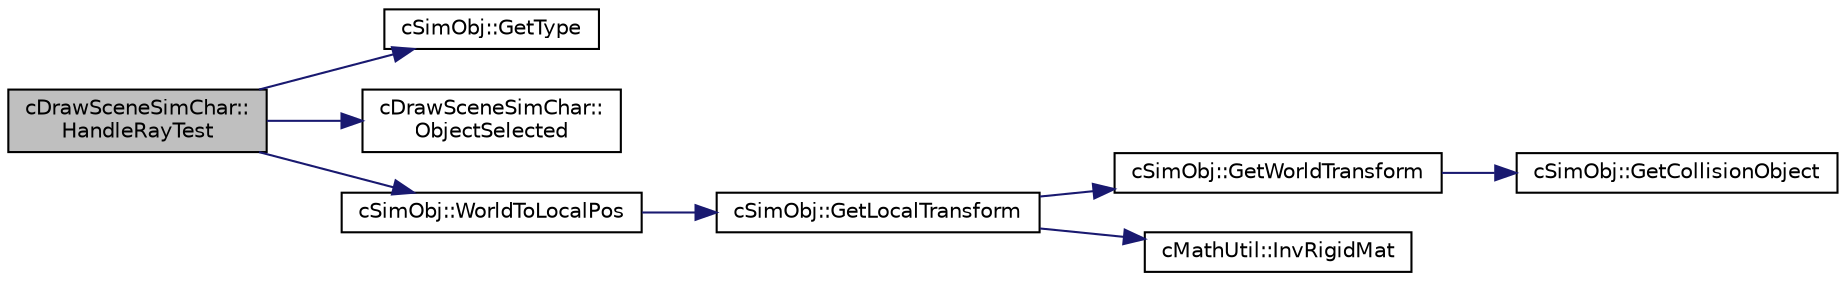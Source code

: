 digraph "cDrawSceneSimChar::HandleRayTest"
{
 // LATEX_PDF_SIZE
  edge [fontname="Helvetica",fontsize="10",labelfontname="Helvetica",labelfontsize="10"];
  node [fontname="Helvetica",fontsize="10",shape=record];
  rankdir="LR";
  Node1 [label="cDrawSceneSimChar::\lHandleRayTest",height=0.2,width=0.4,color="black", fillcolor="grey75", style="filled", fontcolor="black",tooltip=" "];
  Node1 -> Node2 [color="midnightblue",fontsize="10",style="solid",fontname="Helvetica"];
  Node2 [label="cSimObj::GetType",height=0.2,width=0.4,color="black", fillcolor="white", style="filled",URL="$classc_sim_obj.html#ad3f22900787d48103c233761e04d6204",tooltip=" "];
  Node1 -> Node3 [color="midnightblue",fontsize="10",style="solid",fontname="Helvetica"];
  Node3 [label="cDrawSceneSimChar::\lObjectSelected",height=0.2,width=0.4,color="black", fillcolor="white", style="filled",URL="$classc_draw_scene_sim_char.html#a4662a000dfafbc5f3a0b23e5f23e62a4",tooltip=" "];
  Node1 -> Node4 [color="midnightblue",fontsize="10",style="solid",fontname="Helvetica"];
  Node4 [label="cSimObj::WorldToLocalPos",height=0.2,width=0.4,color="black", fillcolor="white", style="filled",URL="$classc_sim_obj.html#ad79e17f2ec75dd502c9ebc0e2f9750bc",tooltip=" "];
  Node4 -> Node5 [color="midnightblue",fontsize="10",style="solid",fontname="Helvetica"];
  Node5 [label="cSimObj::GetLocalTransform",height=0.2,width=0.4,color="black", fillcolor="white", style="filled",URL="$classc_sim_obj.html#a135f548bf9aac725a2aa46bfe4b64d14",tooltip=" "];
  Node5 -> Node6 [color="midnightblue",fontsize="10",style="solid",fontname="Helvetica"];
  Node6 [label="cSimObj::GetWorldTransform",height=0.2,width=0.4,color="black", fillcolor="white", style="filled",URL="$classc_sim_obj.html#acbd847644860b46f5fecc5636c930399",tooltip=" "];
  Node6 -> Node7 [color="midnightblue",fontsize="10",style="solid",fontname="Helvetica"];
  Node7 [label="cSimObj::GetCollisionObject",height=0.2,width=0.4,color="black", fillcolor="white", style="filled",URL="$classc_sim_obj.html#aabb085287e9c1b96e290f66b8cab95e9",tooltip=" "];
  Node5 -> Node8 [color="midnightblue",fontsize="10",style="solid",fontname="Helvetica"];
  Node8 [label="cMathUtil::InvRigidMat",height=0.2,width=0.4,color="black", fillcolor="white", style="filled",URL="$classc_math_util.html#a3f41c4c7db3fc5d2bfe3ab3069a0a5cf",tooltip=" "];
}
